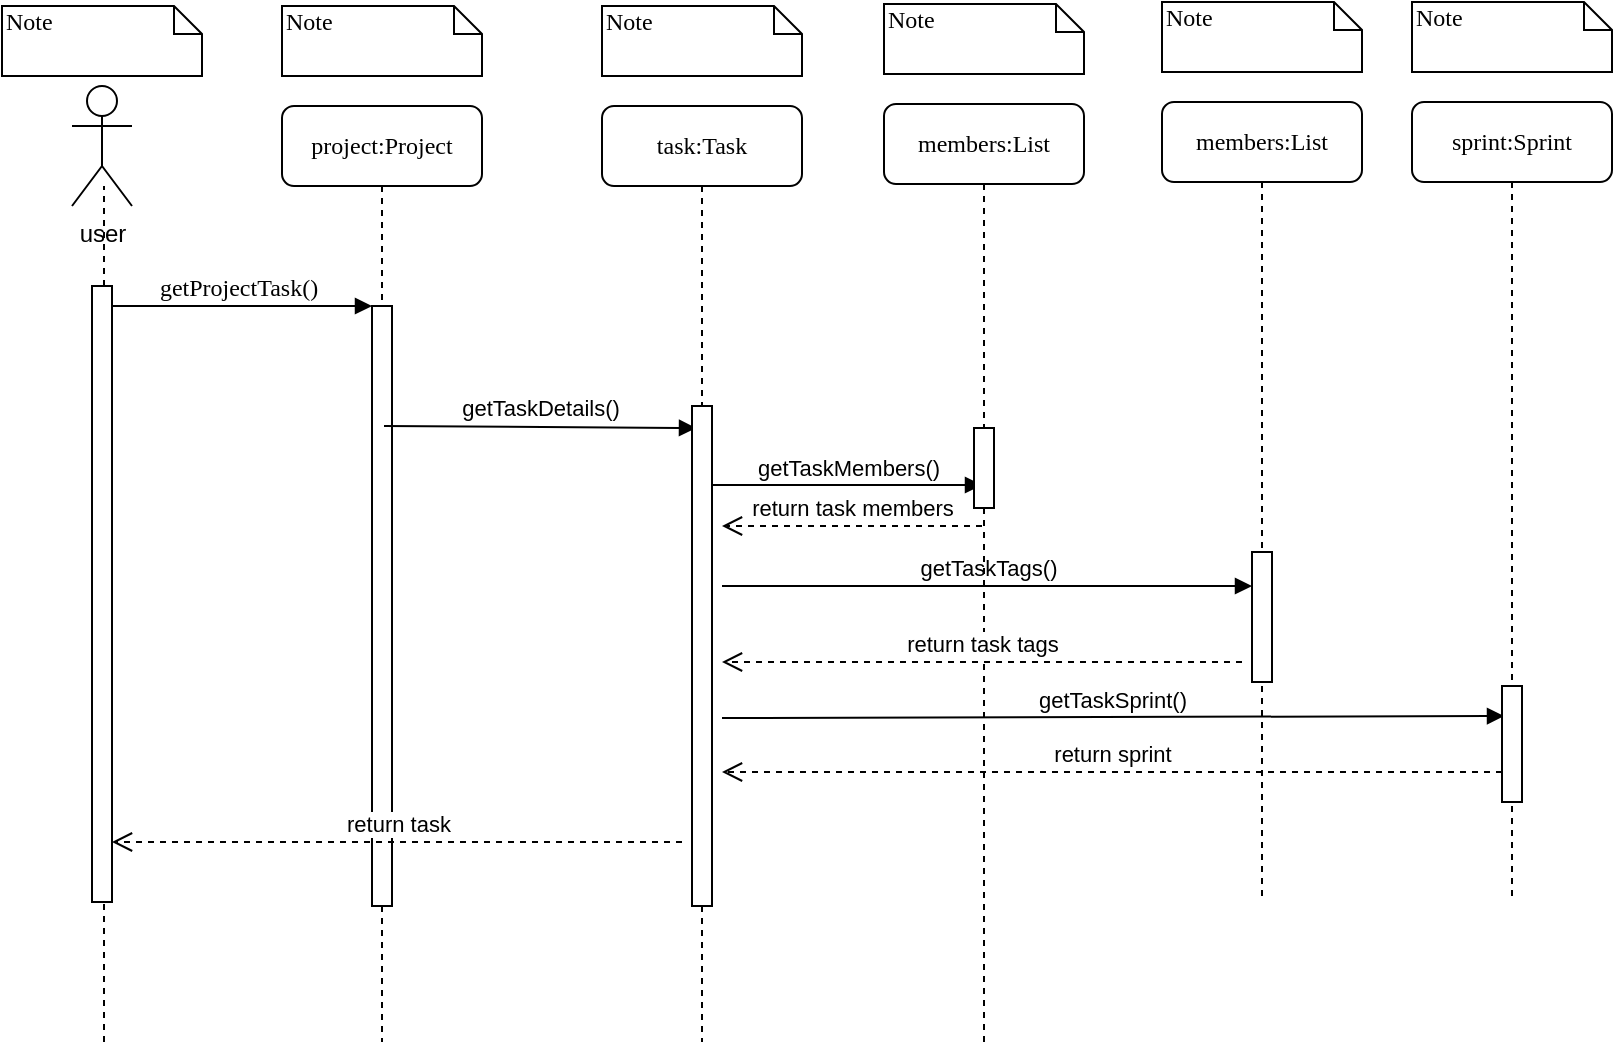 <mxfile version="10.6.7" type="device"><diagram name="Page-1" id="13e1069c-82ec-6db2-03f1-153e76fe0fe0"><mxGraphModel dx="1394" dy="755" grid="1" gridSize="10" guides="1" tooltips="1" connect="1" arrows="1" fold="1" page="1" pageScale="1" pageWidth="1100" pageHeight="850" background="#ffffff" math="0" shadow="0"><root><mxCell id="0"/><mxCell id="1" parent="0"/><mxCell id="Id50xaBQNgCprfB8mcaf-1" value="project:Project&lt;br&gt;" style="shape=umlLifeline;perimeter=lifelinePerimeter;whiteSpace=wrap;html=1;container=1;collapsible=0;recursiveResize=0;outlineConnect=0;rounded=1;shadow=0;comic=0;labelBackgroundColor=none;strokeColor=#000000;strokeWidth=1;fillColor=#FFFFFF;fontFamily=Verdana;fontSize=12;fontColor=#000000;align=center;" vertex="1" parent="1"><mxGeometry x="220" y="252" width="100" height="468" as="geometry"/></mxCell><mxCell id="Id50xaBQNgCprfB8mcaf-2" value="" style="html=1;points=[];perimeter=orthogonalPerimeter;rounded=0;shadow=0;comic=0;labelBackgroundColor=none;strokeColor=#000000;strokeWidth=1;fillColor=#FFFFFF;fontFamily=Verdana;fontSize=12;fontColor=#000000;align=center;" vertex="1" parent="Id50xaBQNgCprfB8mcaf-1"><mxGeometry x="45" y="100" width="10" height="300" as="geometry"/></mxCell><mxCell id="Id50xaBQNgCprfB8mcaf-21" value="getTaskDetails()" style="html=1;verticalAlign=bottom;endArrow=block;entryX=0.1;entryY=0.1;entryDx=0;entryDy=0;entryPerimeter=0;" edge="1" parent="Id50xaBQNgCprfB8mcaf-1"><mxGeometry width="80" relative="1" as="geometry"><mxPoint x="51" y="160" as="sourcePoint"/><mxPoint x="207" y="161" as="targetPoint"/></mxGeometry></mxCell><mxCell id="Id50xaBQNgCprfB8mcaf-3" value="task:Task&lt;br&gt;" style="shape=umlLifeline;perimeter=lifelinePerimeter;whiteSpace=wrap;html=1;container=1;collapsible=0;recursiveResize=0;outlineConnect=0;rounded=1;shadow=0;comic=0;labelBackgroundColor=none;strokeColor=#000000;strokeWidth=1;fillColor=#FFFFFF;fontFamily=Verdana;fontSize=12;fontColor=#000000;align=center;" vertex="1" parent="1"><mxGeometry x="380" y="252" width="100" height="468" as="geometry"/></mxCell><mxCell id="Id50xaBQNgCprfB8mcaf-4" value="" style="html=1;points=[];perimeter=orthogonalPerimeter;rounded=0;shadow=0;comic=0;labelBackgroundColor=none;strokeColor=#000000;strokeWidth=1;fillColor=#FFFFFF;fontFamily=Verdana;fontSize=12;fontColor=#000000;align=center;" vertex="1" parent="Id50xaBQNgCprfB8mcaf-3"><mxGeometry x="45" y="150" width="10" height="250" as="geometry"/></mxCell><mxCell id="Id50xaBQNgCprfB8mcaf-30" value="getTaskMembers()" style="html=1;verticalAlign=bottom;endArrow=block;" edge="1" parent="Id50xaBQNgCprfB8mcaf-3"><mxGeometry width="80" relative="1" as="geometry"><mxPoint x="55" y="189.5" as="sourcePoint"/><mxPoint x="190" y="189.5" as="targetPoint"/></mxGeometry></mxCell><mxCell id="Id50xaBQNgCprfB8mcaf-36" value="getTaskTags()" style="html=1;verticalAlign=bottom;endArrow=block;" edge="1" parent="Id50xaBQNgCprfB8mcaf-3" target="Id50xaBQNgCprfB8mcaf-34"><mxGeometry width="80" relative="1" as="geometry"><mxPoint x="60" y="240" as="sourcePoint"/><mxPoint x="140" y="240" as="targetPoint"/></mxGeometry></mxCell><mxCell id="Id50xaBQNgCprfB8mcaf-49" value="getTaskSprint()" style="html=1;verticalAlign=bottom;endArrow=block;entryX=0.1;entryY=0.259;entryDx=0;entryDy=0;entryPerimeter=0;" edge="1" parent="Id50xaBQNgCprfB8mcaf-3" target="Id50xaBQNgCprfB8mcaf-39"><mxGeometry width="80" relative="1" as="geometry"><mxPoint x="60" y="306" as="sourcePoint"/><mxPoint x="140" y="306" as="targetPoint"/></mxGeometry></mxCell><mxCell id="Id50xaBQNgCprfB8mcaf-5" value="getProjectTask()&lt;br&gt;" style="html=1;verticalAlign=bottom;endArrow=block;entryX=0;entryY=0;labelBackgroundColor=none;fontFamily=Verdana;fontSize=12;edgeStyle=elbowEdgeStyle;elbow=vertical;" edge="1" parent="1" target="Id50xaBQNgCprfB8mcaf-2"><mxGeometry relative="1" as="geometry"><mxPoint x="130" y="352" as="sourcePoint"/></mxGeometry></mxCell><mxCell id="Id50xaBQNgCprfB8mcaf-7" value="Note" style="shape=note;whiteSpace=wrap;html=1;size=14;verticalAlign=top;align=left;spacingTop=-6;rounded=0;shadow=0;comic=0;labelBackgroundColor=none;strokeColor=#000000;strokeWidth=1;fillColor=#FFFFFF;fontFamily=Verdana;fontSize=12;fontColor=#000000;" vertex="1" parent="1"><mxGeometry x="80" y="202" width="100" height="35" as="geometry"/></mxCell><mxCell id="Id50xaBQNgCprfB8mcaf-8" value="Note" style="shape=note;whiteSpace=wrap;html=1;size=14;verticalAlign=top;align=left;spacingTop=-6;rounded=0;shadow=0;comic=0;labelBackgroundColor=none;strokeColor=#000000;strokeWidth=1;fillColor=#FFFFFF;fontFamily=Verdana;fontSize=12;fontColor=#000000;" vertex="1" parent="1"><mxGeometry x="220" y="202" width="100" height="35" as="geometry"/></mxCell><mxCell id="Id50xaBQNgCprfB8mcaf-9" value="Note" style="shape=note;whiteSpace=wrap;html=1;size=14;verticalAlign=top;align=left;spacingTop=-6;rounded=0;shadow=0;comic=0;labelBackgroundColor=none;strokeColor=#000000;strokeWidth=1;fillColor=#FFFFFF;fontFamily=Verdana;fontSize=12;fontColor=#000000;" vertex="1" parent="1"><mxGeometry x="380" y="202" width="100" height="35" as="geometry"/></mxCell><mxCell id="Id50xaBQNgCprfB8mcaf-10" value="" style="endArrow=none;dashed=1;html=1;" edge="1" parent="1" source="Id50xaBQNgCprfB8mcaf-17"><mxGeometry width="50" height="50" relative="1" as="geometry"><mxPoint x="131" y="832" as="sourcePoint"/><mxPoint x="131" y="292" as="targetPoint"/></mxGeometry></mxCell><mxCell id="Id50xaBQNgCprfB8mcaf-11" value="user&lt;br&gt;" style="shape=umlActor;html=1;verticalLabelPosition=bottom;verticalAlign=top;align=center;" vertex="1" parent="1"><mxGeometry x="115" y="242" width="30" height="60" as="geometry"/></mxCell><mxCell id="Id50xaBQNgCprfB8mcaf-17" value="" style="html=1;points=[];perimeter=orthogonalPerimeter;" vertex="1" parent="1"><mxGeometry x="125" y="342" width="10" height="308" as="geometry"/></mxCell><mxCell id="Id50xaBQNgCprfB8mcaf-18" value="" style="endArrow=none;dashed=1;html=1;" edge="1" parent="1" target="Id50xaBQNgCprfB8mcaf-17"><mxGeometry width="50" height="50" relative="1" as="geometry"><mxPoint x="131" y="720" as="sourcePoint"/><mxPoint x="131" y="292" as="targetPoint"/></mxGeometry></mxCell><mxCell id="Id50xaBQNgCprfB8mcaf-25" value="members:List&lt;br&gt;" style="shape=umlLifeline;perimeter=lifelinePerimeter;whiteSpace=wrap;html=1;container=1;collapsible=0;recursiveResize=0;outlineConnect=0;rounded=1;shadow=0;comic=0;labelBackgroundColor=none;strokeColor=#000000;strokeWidth=1;fillColor=#FFFFFF;fontFamily=Verdana;fontSize=12;fontColor=#000000;align=center;" vertex="1" parent="1"><mxGeometry x="521" y="251" width="100" height="469" as="geometry"/></mxCell><mxCell id="Id50xaBQNgCprfB8mcaf-26" value="" style="html=1;points=[];perimeter=orthogonalPerimeter;rounded=0;shadow=0;comic=0;labelBackgroundColor=none;strokeColor=#000000;strokeWidth=1;fillColor=#FFFFFF;fontFamily=Verdana;fontSize=12;fontColor=#000000;align=center;" vertex="1" parent="Id50xaBQNgCprfB8mcaf-25"><mxGeometry x="45" y="162" width="10" height="40" as="geometry"/></mxCell><mxCell id="Id50xaBQNgCprfB8mcaf-27" value="Note" style="shape=note;whiteSpace=wrap;html=1;size=14;verticalAlign=top;align=left;spacingTop=-6;rounded=0;shadow=0;comic=0;labelBackgroundColor=none;strokeColor=#000000;strokeWidth=1;fillColor=#FFFFFF;fontFamily=Verdana;fontSize=12;fontColor=#000000;" vertex="1" parent="1"><mxGeometry x="521" y="201" width="100" height="35" as="geometry"/></mxCell><mxCell id="Id50xaBQNgCprfB8mcaf-32" value="return task members" style="html=1;verticalAlign=bottom;endArrow=open;dashed=1;endSize=8;" edge="1" parent="1"><mxGeometry relative="1" as="geometry"><mxPoint x="570" y="462" as="sourcePoint"/><mxPoint x="440" y="462" as="targetPoint"/></mxGeometry></mxCell><mxCell id="Id50xaBQNgCprfB8mcaf-33" value="members:List&lt;br&gt;" style="shape=umlLifeline;perimeter=lifelinePerimeter;whiteSpace=wrap;html=1;container=1;collapsible=0;recursiveResize=0;outlineConnect=0;rounded=1;shadow=0;comic=0;labelBackgroundColor=none;strokeColor=#000000;strokeWidth=1;fillColor=#FFFFFF;fontFamily=Verdana;fontSize=12;fontColor=#000000;align=center;" vertex="1" parent="1"><mxGeometry x="660" y="250" width="100" height="400" as="geometry"/></mxCell><mxCell id="Id50xaBQNgCprfB8mcaf-34" value="" style="html=1;points=[];perimeter=orthogonalPerimeter;rounded=0;shadow=0;comic=0;labelBackgroundColor=none;strokeColor=#000000;strokeWidth=1;fillColor=#FFFFFF;fontFamily=Verdana;fontSize=12;fontColor=#000000;align=center;" vertex="1" parent="Id50xaBQNgCprfB8mcaf-33"><mxGeometry x="45" y="225" width="10" height="65" as="geometry"/></mxCell><mxCell id="Id50xaBQNgCprfB8mcaf-47" value="return sprint" style="html=1;verticalAlign=bottom;endArrow=open;dashed=1;endSize=8;" edge="1" parent="Id50xaBQNgCprfB8mcaf-33"><mxGeometry relative="1" as="geometry"><mxPoint x="170" y="335" as="sourcePoint"/><mxPoint x="-220" y="335" as="targetPoint"/></mxGeometry></mxCell><mxCell id="Id50xaBQNgCprfB8mcaf-35" value="Note" style="shape=note;whiteSpace=wrap;html=1;size=14;verticalAlign=top;align=left;spacingTop=-6;rounded=0;shadow=0;comic=0;labelBackgroundColor=none;strokeColor=#000000;strokeWidth=1;fillColor=#FFFFFF;fontFamily=Verdana;fontSize=12;fontColor=#000000;" vertex="1" parent="1"><mxGeometry x="660" y="200" width="100" height="35" as="geometry"/></mxCell><mxCell id="Id50xaBQNgCprfB8mcaf-37" value="return task tags" style="html=1;verticalAlign=bottom;endArrow=open;dashed=1;endSize=8;" edge="1" parent="1"><mxGeometry relative="1" as="geometry"><mxPoint x="700" y="530" as="sourcePoint"/><mxPoint x="440" y="530" as="targetPoint"/></mxGeometry></mxCell><mxCell id="Id50xaBQNgCprfB8mcaf-38" value="sprint:Sprint&lt;br&gt;" style="shape=umlLifeline;perimeter=lifelinePerimeter;whiteSpace=wrap;html=1;container=1;collapsible=0;recursiveResize=0;outlineConnect=0;rounded=1;shadow=0;comic=0;labelBackgroundColor=none;strokeColor=#000000;strokeWidth=1;fillColor=#FFFFFF;fontFamily=Verdana;fontSize=12;fontColor=#000000;align=center;" vertex="1" parent="1"><mxGeometry x="785" y="250" width="100" height="400" as="geometry"/></mxCell><mxCell id="Id50xaBQNgCprfB8mcaf-39" value="" style="html=1;points=[];perimeter=orthogonalPerimeter;rounded=0;shadow=0;comic=0;labelBackgroundColor=none;strokeColor=#000000;strokeWidth=1;fillColor=#FFFFFF;fontFamily=Verdana;fontSize=12;fontColor=#000000;align=center;" vertex="1" parent="Id50xaBQNgCprfB8mcaf-38"><mxGeometry x="45" y="292" width="10" height="58" as="geometry"/></mxCell><mxCell id="Id50xaBQNgCprfB8mcaf-40" value="Note" style="shape=note;whiteSpace=wrap;html=1;size=14;verticalAlign=top;align=left;spacingTop=-6;rounded=0;shadow=0;comic=0;labelBackgroundColor=none;strokeColor=#000000;strokeWidth=1;fillColor=#FFFFFF;fontFamily=Verdana;fontSize=12;fontColor=#000000;" vertex="1" parent="1"><mxGeometry x="785" y="200" width="100" height="35" as="geometry"/></mxCell><mxCell id="Id50xaBQNgCprfB8mcaf-50" value="return task" style="html=1;verticalAlign=bottom;endArrow=open;dashed=1;endSize=8;" edge="1" parent="1" target="Id50xaBQNgCprfB8mcaf-17"><mxGeometry relative="1" as="geometry"><mxPoint x="420" y="620" as="sourcePoint"/><mxPoint x="340" y="620" as="targetPoint"/></mxGeometry></mxCell></root></mxGraphModel></diagram></mxfile>